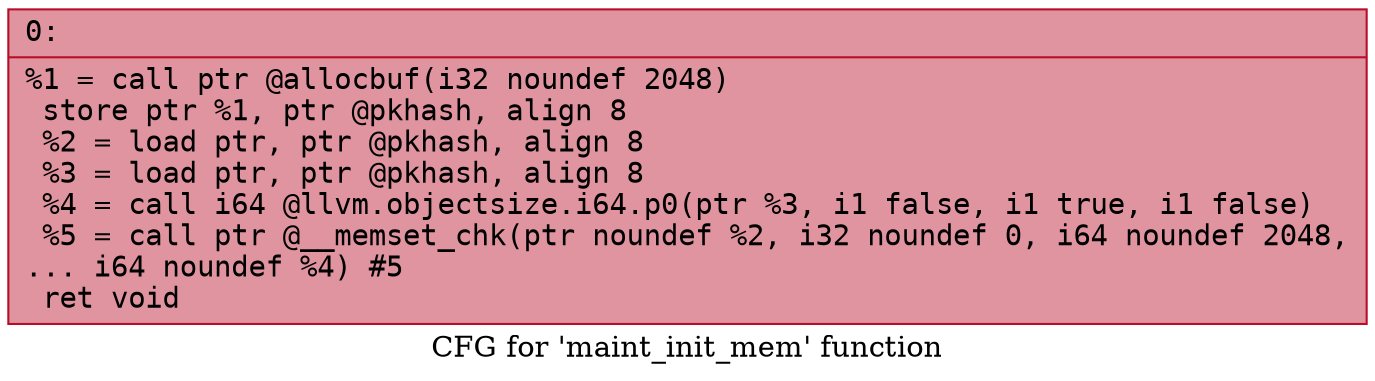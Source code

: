 digraph "CFG for 'maint_init_mem' function" {
	label="CFG for 'maint_init_mem' function";

	Node0x600003b002d0 [shape=record,color="#b70d28ff", style=filled, fillcolor="#b70d2870" fontname="Courier",label="{0:\l|  %1 = call ptr @allocbuf(i32 noundef 2048)\l  store ptr %1, ptr @pkhash, align 8\l  %2 = load ptr, ptr @pkhash, align 8\l  %3 = load ptr, ptr @pkhash, align 8\l  %4 = call i64 @llvm.objectsize.i64.p0(ptr %3, i1 false, i1 true, i1 false)\l  %5 = call ptr @__memset_chk(ptr noundef %2, i32 noundef 0, i64 noundef 2048,\l... i64 noundef %4) #5\l  ret void\l}"];
}
